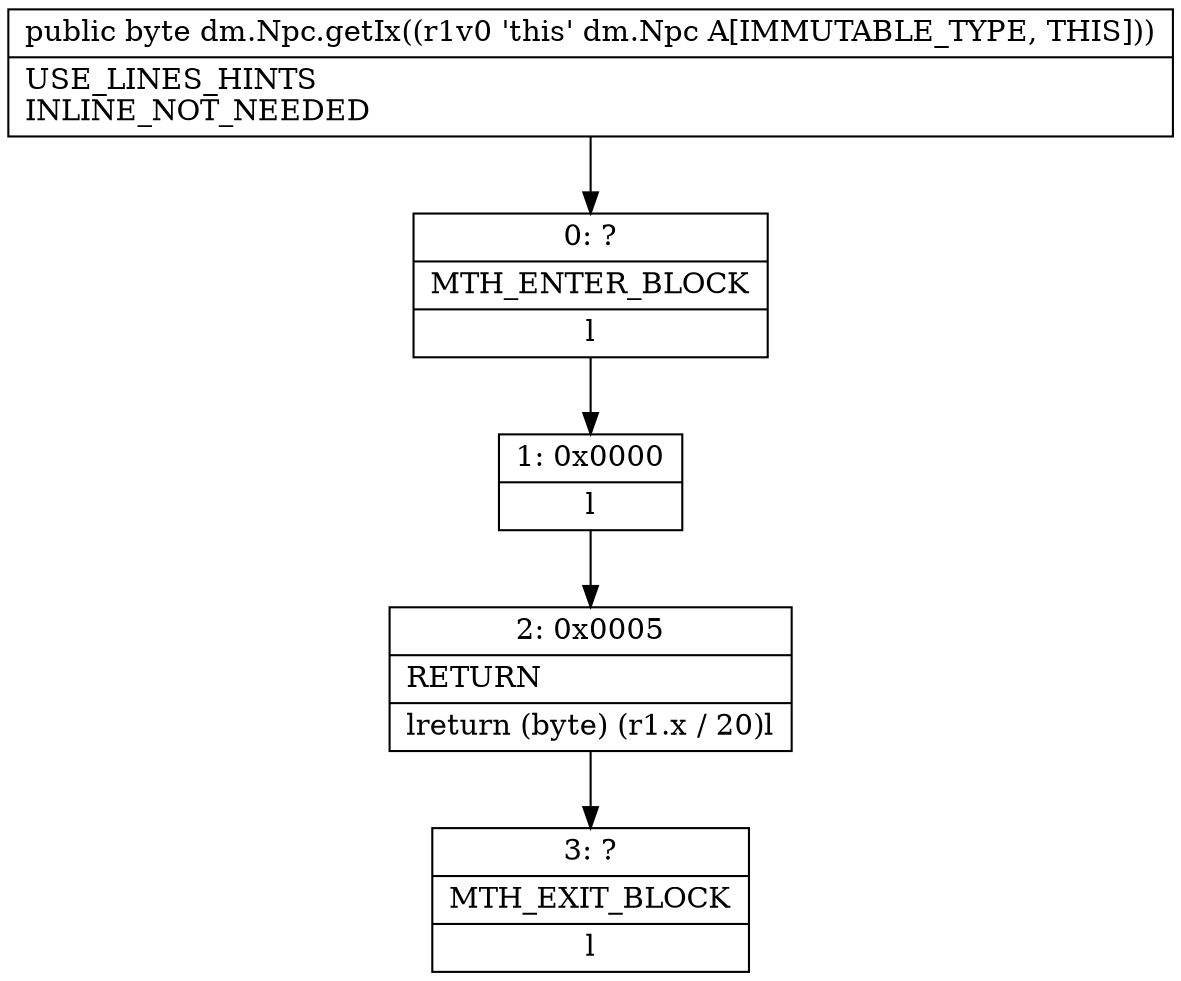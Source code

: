 digraph "CFG fordm.Npc.getIx()B" {
Node_0 [shape=record,label="{0\:\ ?|MTH_ENTER_BLOCK\l|l}"];
Node_1 [shape=record,label="{1\:\ 0x0000|l}"];
Node_2 [shape=record,label="{2\:\ 0x0005|RETURN\l|lreturn (byte) (r1.x \/ 20)l}"];
Node_3 [shape=record,label="{3\:\ ?|MTH_EXIT_BLOCK\l|l}"];
MethodNode[shape=record,label="{public byte dm.Npc.getIx((r1v0 'this' dm.Npc A[IMMUTABLE_TYPE, THIS]))  | USE_LINES_HINTS\lINLINE_NOT_NEEDED\l}"];
MethodNode -> Node_0;
Node_0 -> Node_1;
Node_1 -> Node_2;
Node_2 -> Node_3;
}

